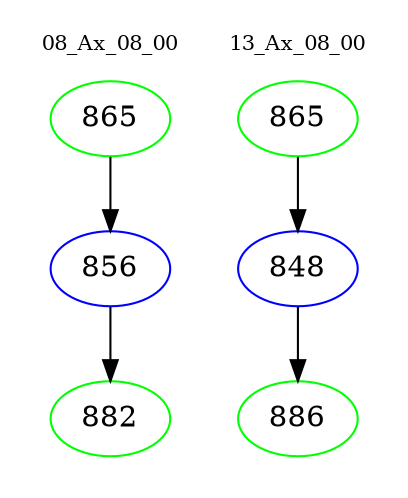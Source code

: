 digraph{
subgraph cluster_0 {
color = white
label = "08_Ax_08_00";
fontsize=10;
T0_865 [label="865", color="green"]
T0_865 -> T0_856 [color="black"]
T0_856 [label="856", color="blue"]
T0_856 -> T0_882 [color="black"]
T0_882 [label="882", color="green"]
}
subgraph cluster_1 {
color = white
label = "13_Ax_08_00";
fontsize=10;
T1_865 [label="865", color="green"]
T1_865 -> T1_848 [color="black"]
T1_848 [label="848", color="blue"]
T1_848 -> T1_886 [color="black"]
T1_886 [label="886", color="green"]
}
}
